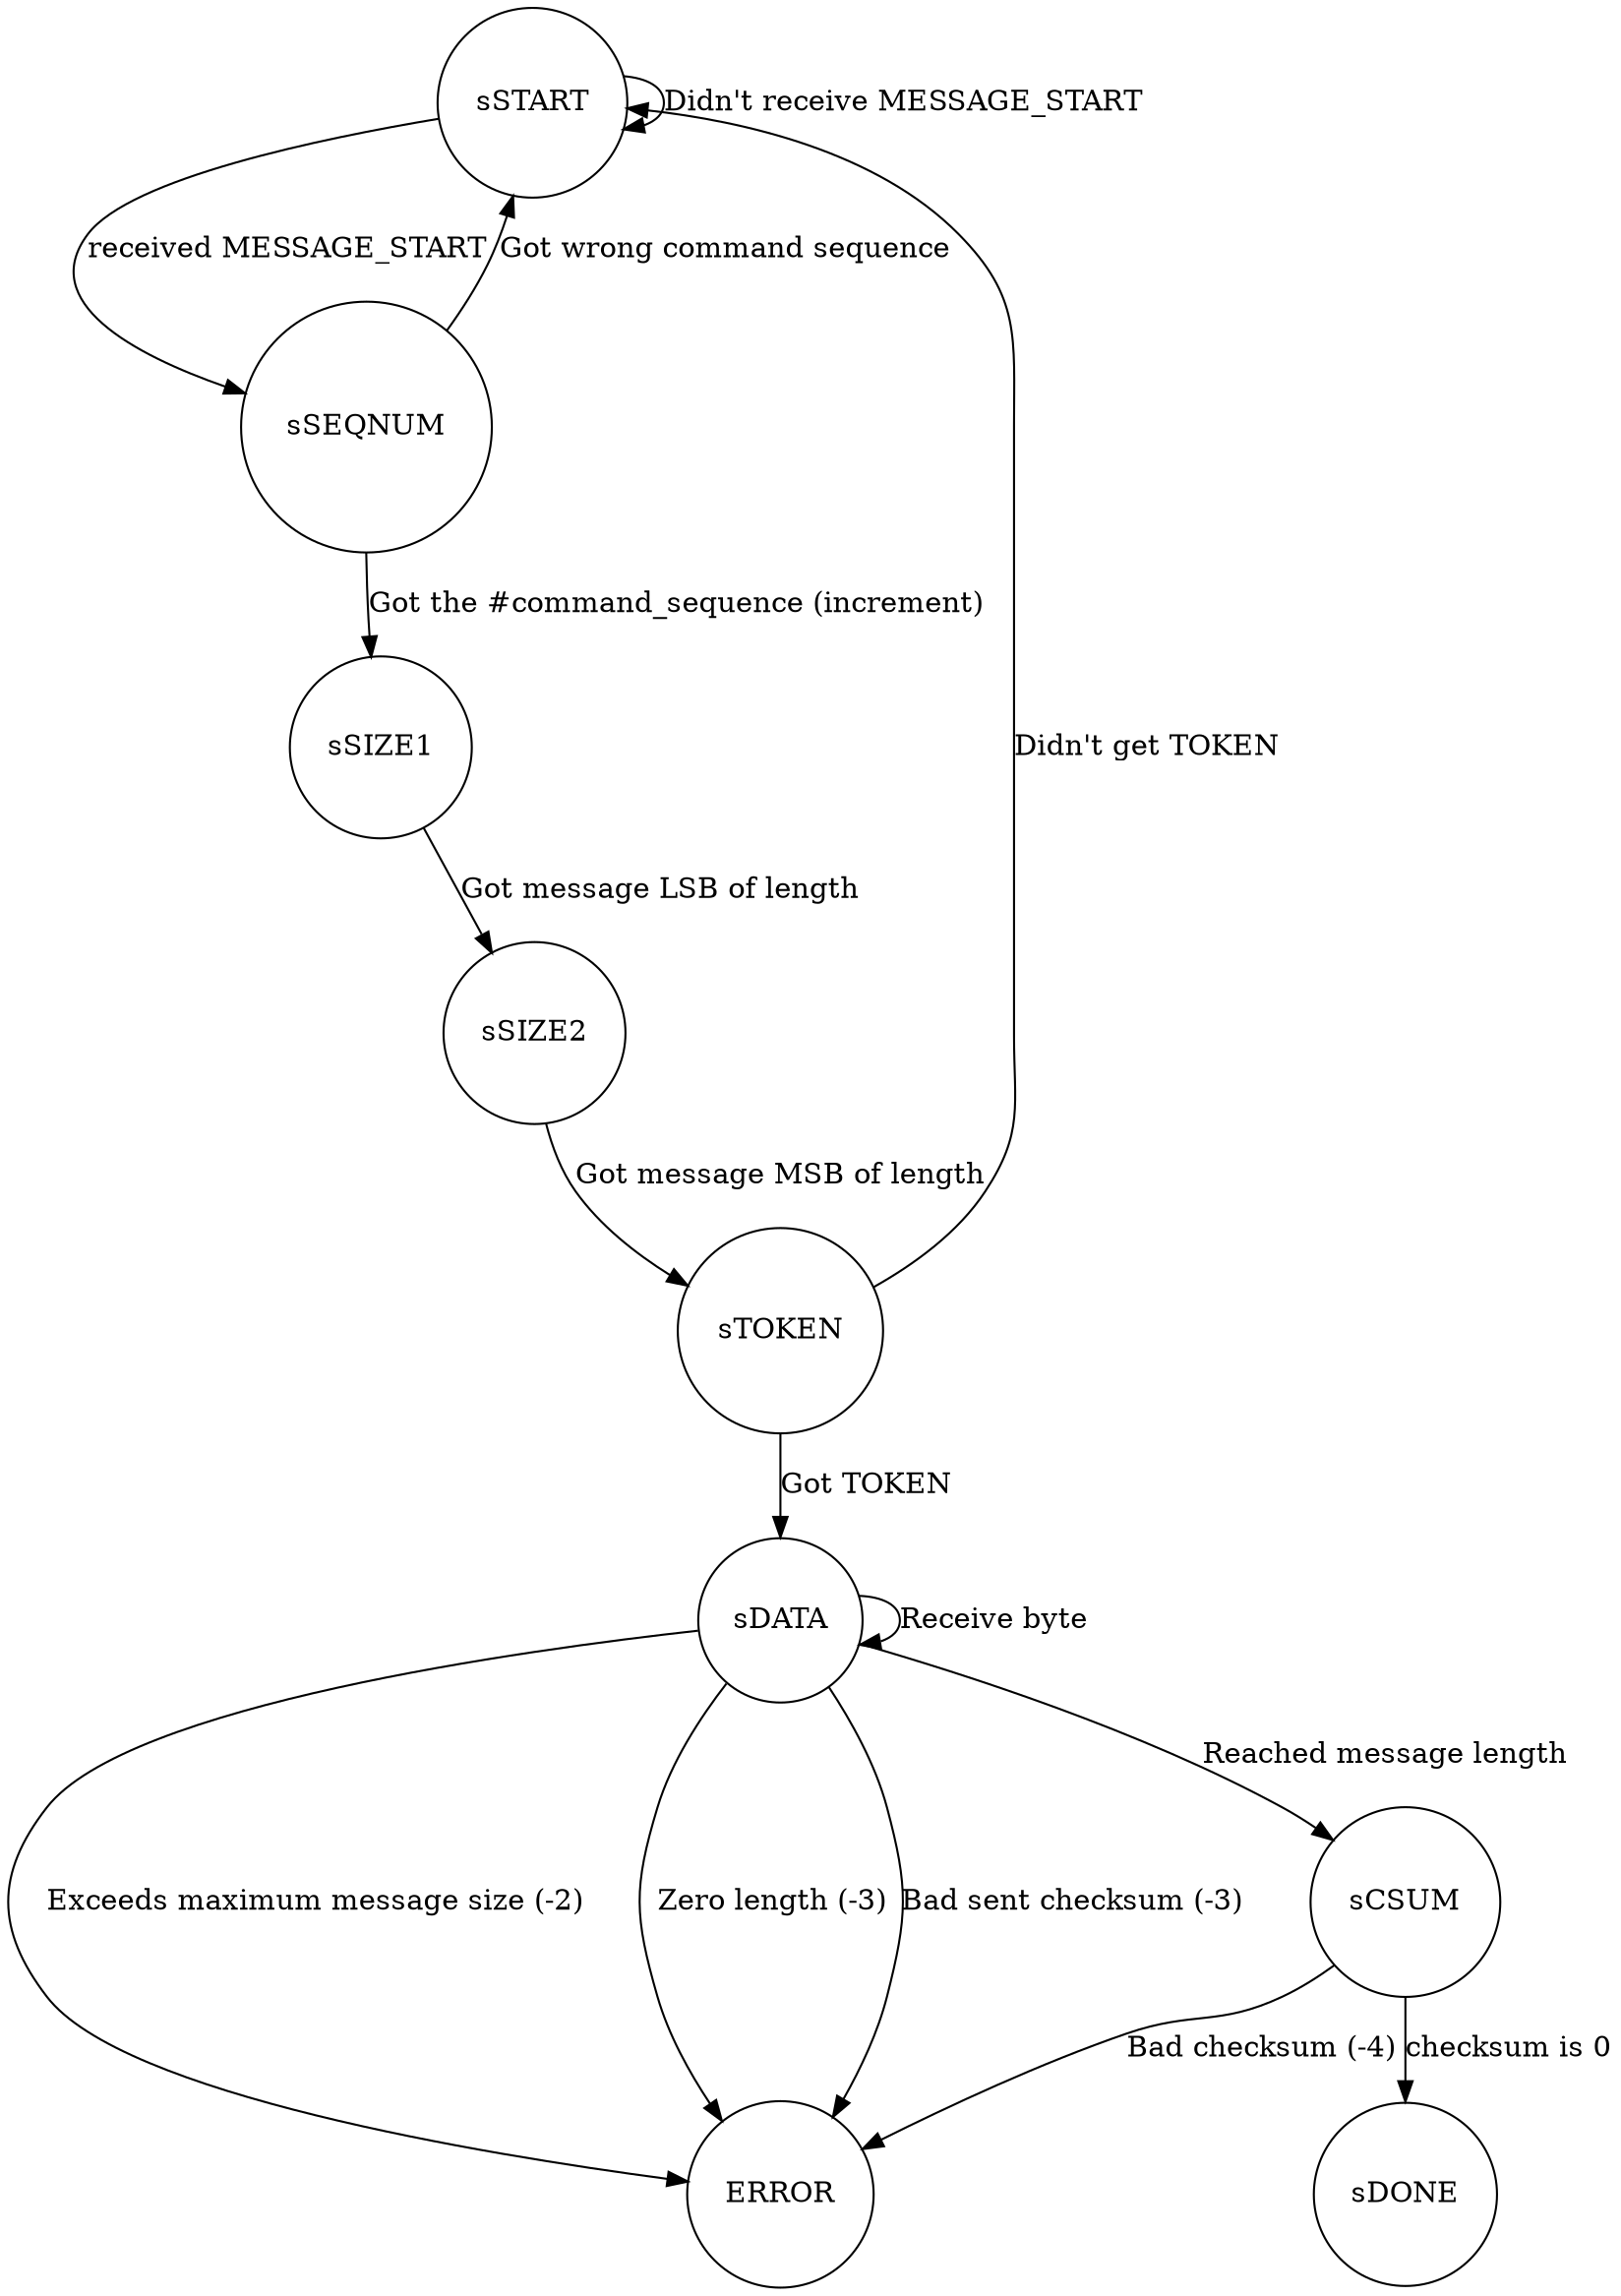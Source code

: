 // dot -Tpng fsm.dot -o stk500v2.png

digraph stk500v2 {
	node [shape = circle];
        sSTART -> sSEQNUM [label = "received MESSAGE_START"];
        sSTART -> sSTART [label = "Didn't receive MESSAGE_START"];
        sSEQNUM -> sSIZE1 [label = "Got the #command_sequence (increment)"];
        sSEQNUM -> sSTART [label = "Got wrong command sequence"];
        sSIZE1 -> sSIZE2 [label = "Got message LSB of length"];
        sSIZE2 -> sTOKEN [label = "Got message MSB of length"];
        sTOKEN -> sDATA [label = "Got TOKEN"];
        sTOKEN -> sSTART [label = "Didn't get TOKEN"];
        sDATA -> ERROR [label = "Exceeds maximum message size (-2)"];
        sDATA -> ERROR [label = "Zero length (-3)"];
        sDATA -> ERROR [label = "Bad sent checksum (-3)"];
        sDATA -> sCSUM [label = "Reached message length"];
        sDATA -> sDATA [label = "Receive byte"];
        sCSUM -> sDONE [label = "checksum is 0"];
        sCSUM -> ERROR [label = "Bad checksum (-4)"];
}

